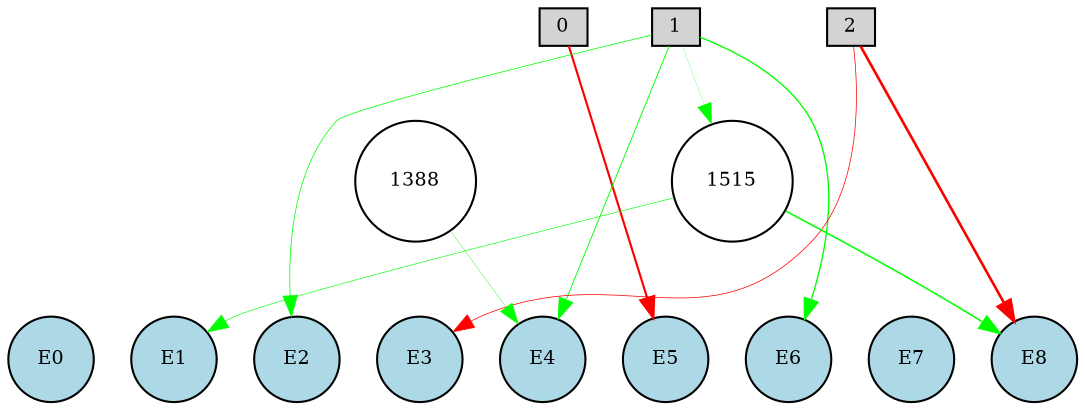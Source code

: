 digraph {
	node [fontsize=9 height=0.2 shape=circle width=0.2]
	subgraph inputs {
		node [shape=box style=filled]
		rank=source
		0 [fillcolor=lightgray]
		1 [fillcolor=lightgray]
		0 -> 1 [style=invis]
		2 [fillcolor=lightgray]
		1 -> 2 [style=invis]
	}
	subgraph outputs {
		node [style=filled]
		rank=sink
		E0 [fillcolor=lightblue fontsize=9 height=0.2 shape=circle width=0.2]
		E1 [fillcolor=lightblue fontsize=9 height=0.2 shape=circle width=0.2]
		E0 -> E1 [style=invis]
		E2 [fillcolor=lightblue fontsize=9 height=0.2 shape=circle width=0.2]
		E1 -> E2 [style=invis]
		E3 [fillcolor=lightblue fontsize=9 height=0.2 shape=circle width=0.2]
		E2 -> E3 [style=invis]
		E4 [fillcolor=lightblue fontsize=9 height=0.2 shape=circle width=0.2]
		E3 -> E4 [style=invis]
		E5 [fillcolor=lightblue fontsize=9 height=0.2 shape=circle width=0.2]
		E4 -> E5 [style=invis]
		E6 [fillcolor=lightblue fontsize=9 height=0.2 shape=circle width=0.2]
		E5 -> E6 [style=invis]
		E7 [fillcolor=lightblue fontsize=9 height=0.2 shape=circle width=0.2]
		E6 -> E7 [style=invis]
		E8 [fillcolor=lightblue fontsize=9 height=0.2 shape=circle width=0.2]
		E7 -> E8 [style=invis]
	}
	1515 [fillcolor=white style=filled]
	1388 [fillcolor=white style=filled]
	2 -> E8 [color=red penwidth=1.2658898936462912 style=solid]
	0 -> E5 [color=red penwidth=1.0295755639082198 style=solid]
	1 -> E6 [color=green penwidth=0.6450169530901048 style=solid]
	1 -> E2 [color=green penwidth=0.3663326247955261 style=solid]
	1 -> 1515 [color=green penwidth=0.11202374105116199 style=solid]
	1515 -> E8 [color=green penwidth=0.746486066874657 style=solid]
	1 -> E4 [color=green penwidth=0.4433000458771641 style=solid]
	1388 -> E4 [color=green penwidth=0.1859619808128867 style=solid]
	1515 -> E1 [color=green penwidth=0.3042720405945387 style=solid]
	2 -> E3 [color=red penwidth=0.35950311014088854 style=solid]
}
